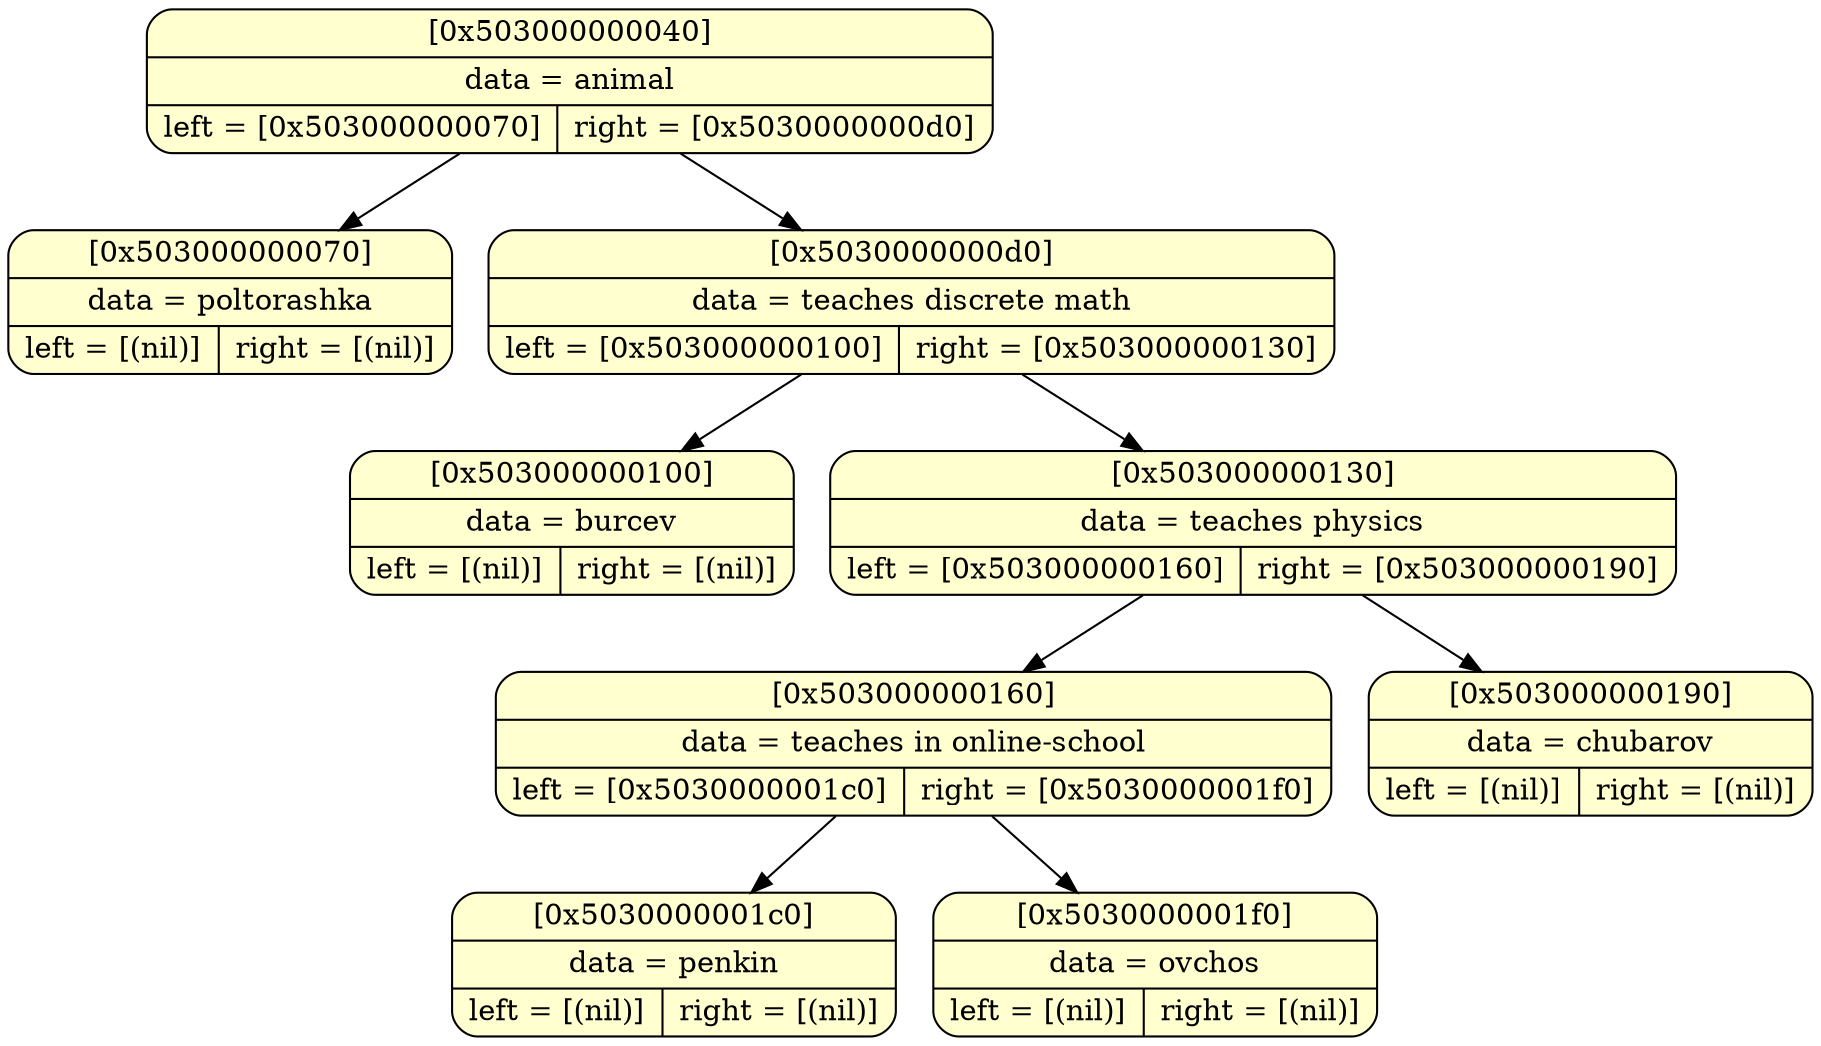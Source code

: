 digraph
{
bgcolor="transparent"
node0x503000000040 [shape=Mrecord; label = " { [0x503000000040] | data = animal | { left = [0x503000000070] | right = [0x5030000000d0] } }"; style = filled; fillcolor = "#FFFFD0"];
node0x503000000040 -> node0x503000000070
;node0x503000000040 -> node0x5030000000d0
;node0x503000000070 [shape=Mrecord; label = " { [0x503000000070] | data = poltorashka | { left = [(nil)] | right = [(nil)] } }"; style = filled; fillcolor = "#FFFFD0"];
node0x5030000000d0 [shape=Mrecord; label = " { [0x5030000000d0] | data = teaches discrete math | { left = [0x503000000100] | right = [0x503000000130] } }"; style = filled; fillcolor = "#FFFFD0"];
node0x5030000000d0 -> node0x503000000100
;node0x5030000000d0 -> node0x503000000130
;node0x503000000100 [shape=Mrecord; label = " { [0x503000000100] | data = burcev | { left = [(nil)] | right = [(nil)] } }"; style = filled; fillcolor = "#FFFFD0"];
node0x503000000130 [shape=Mrecord; label = " { [0x503000000130] | data = teaches physics | { left = [0x503000000160] | right = [0x503000000190] } }"; style = filled; fillcolor = "#FFFFD0"];
node0x503000000130 -> node0x503000000160
;node0x503000000130 -> node0x503000000190
;node0x503000000160 [shape=Mrecord; label = " { [0x503000000160] | data = teaches in online-school | { left = [0x5030000001c0] | right = [0x5030000001f0] } }"; style = filled; fillcolor = "#FFFFD0"];
node0x503000000160 -> node0x5030000001c0
;node0x503000000160 -> node0x5030000001f0
;node0x5030000001c0 [shape=Mrecord; label = " { [0x5030000001c0] | data = penkin | { left = [(nil)] | right = [(nil)] } }"; style = filled; fillcolor = "#FFFFD0"];
node0x5030000001f0 [shape=Mrecord; label = " { [0x5030000001f0] | data = ovchos | { left = [(nil)] | right = [(nil)] } }"; style = filled; fillcolor = "#FFFFD0"];
node0x503000000190 [shape=Mrecord; label = " { [0x503000000190] | data = chubarov | { left = [(nil)] | right = [(nil)] } }"; style = filled; fillcolor = "#FFFFD0"];

}
